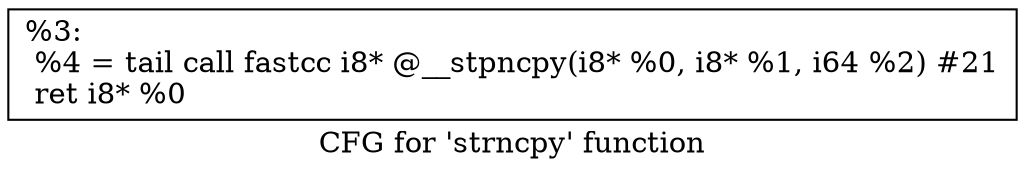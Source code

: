 digraph "CFG for 'strncpy' function" {
	label="CFG for 'strncpy' function";

	Node0x28d8470 [shape=record,label="{%3:\l  %4 = tail call fastcc i8* @__stpncpy(i8* %0, i8* %1, i64 %2) #21\l  ret i8* %0\l}"];
}
